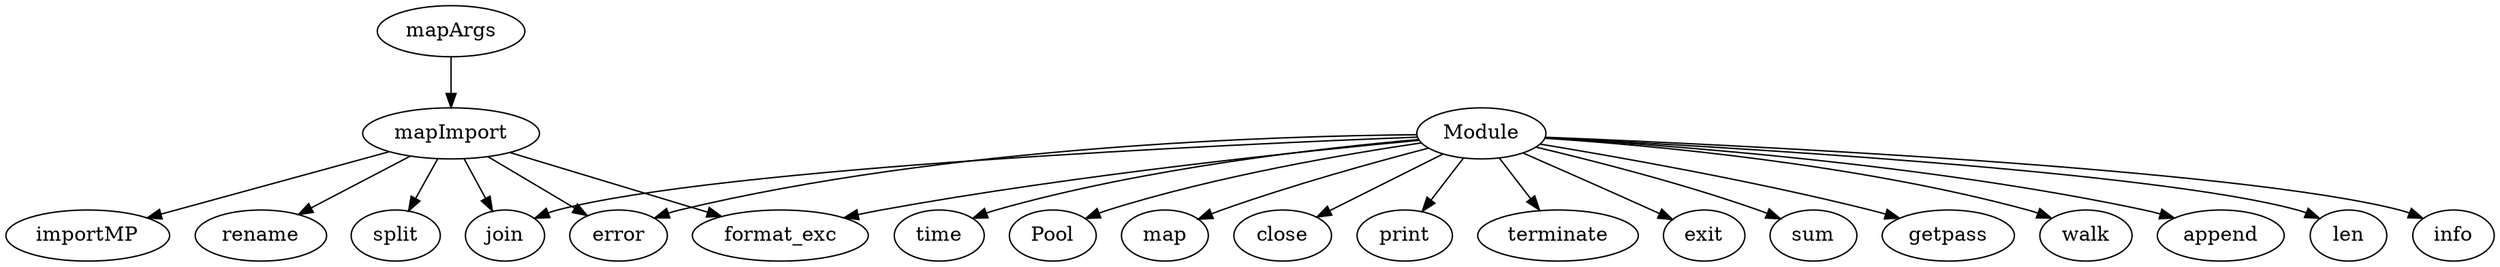 strict digraph  {
mapImport;
importMP;
rename;
join;
split;
error;
format_exc;
mapArgs;
Module;
getpass;
walk;
append;
len;
info;
time;
Pool;
map;
close;
print;
terminate;
exit;
sum;
mapImport -> importMP;
mapImport -> rename;
mapImport -> join;
mapImport -> split;
mapImport -> error;
mapImport -> format_exc;
mapArgs -> mapImport;
Module -> getpass;
Module -> walk;
Module -> append;
Module -> join;
Module -> len;
Module -> info;
Module -> time;
Module -> Pool;
Module -> map;
Module -> close;
Module -> print;
Module -> terminate;
Module -> exit;
Module -> error;
Module -> format_exc;
Module -> sum;
}
